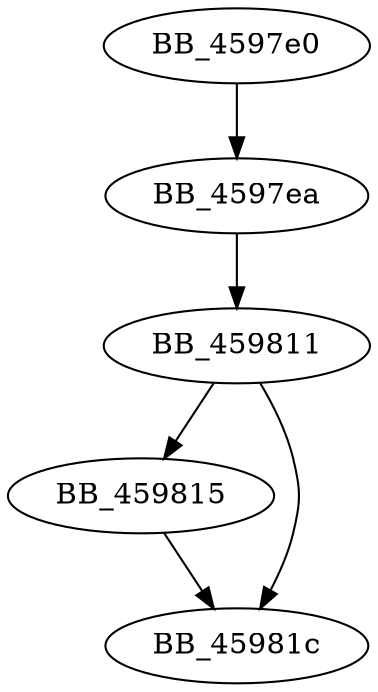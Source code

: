 DiGraph sub_4597E0{
BB_4597e0->BB_4597ea
BB_4597ea->BB_459811
BB_459811->BB_459815
BB_459811->BB_45981c
BB_459815->BB_45981c
}
